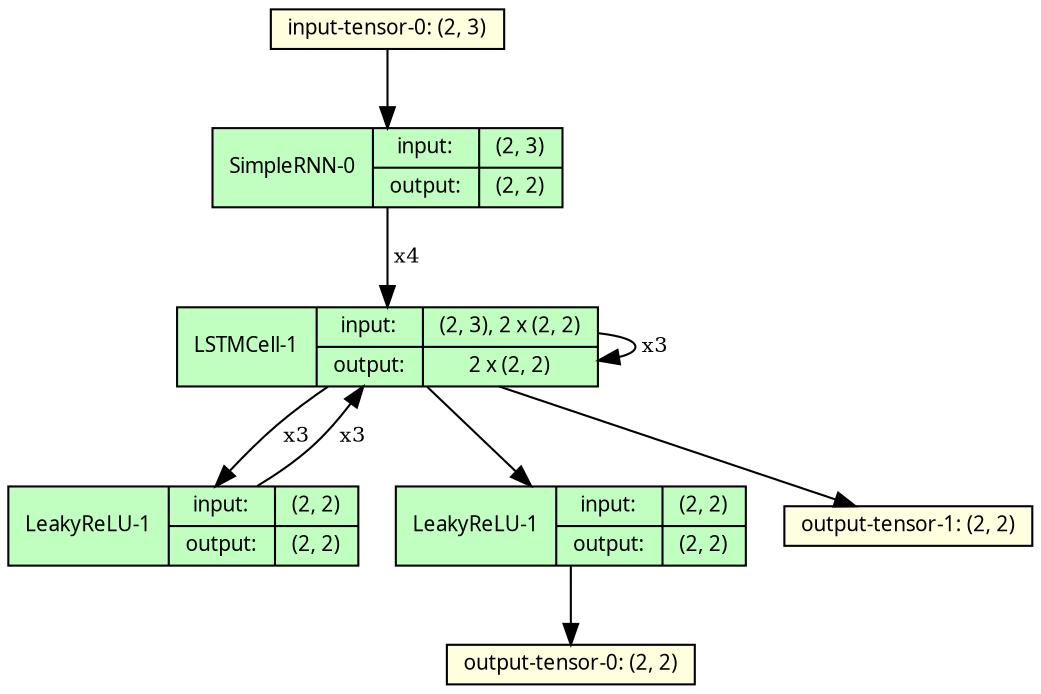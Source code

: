 strict digraph RecursiveNet {
	graph [ordering=in size="12.0,12.0"]
	node [align=left fontname="Linux libertine" fontsize=10 height=0.2 ranksep=0.1 shape=record style=filled]
	edge [fontsize=10]
	0 [label="input-tensor-0: (2, 3)" fillcolor=lightyellow]
	1 [label="SimpleRNN
-0|{input:|output:}|{(2, 3)|(2, 2)}" fillcolor=darkseagreen1]
	2 [label="LSTMCell
-1|{input:|output:}|{(2, 3), 2 x (2, 2)|2 x (2, 2)}" fillcolor=darkseagreen1]
	3 [label="LeakyReLU
-1|{input:|output:}|{(2, 2)|(2, 2)}" fillcolor=darkseagreen1]
	2 [label="LSTMCell
-1|{input:|output:}|{(2, 3), 2 x (2, 2)|2 x (2, 2)}" fillcolor=darkseagreen1]
	3 [label="LeakyReLU
-1|{input:|output:}|{(2, 2)|(2, 2)}" fillcolor=darkseagreen1]
	2 [label="LSTMCell
-1|{input:|output:}|{(2, 3), 2 x (2, 2)|2 x (2, 2)}" fillcolor=darkseagreen1]
	3 [label="LeakyReLU
-1|{input:|output:}|{(2, 2)|(2, 2)}" fillcolor=darkseagreen1]
	2 [label="LSTMCell
-1|{input:|output:}|{(2, 3), 2 x (2, 2)|2 x (2, 2)}" fillcolor=darkseagreen1]
	4 [label="LeakyReLU
-1|{input:|output:}|{(2, 2)|(2, 2)}" fillcolor=darkseagreen1]
	5 [label="output-tensor-0: (2, 2)" fillcolor=lightyellow]
	6 [label="output-tensor-1: (2, 2)" fillcolor=lightyellow]
	0 -> 1
	1 -> 2
	2 -> 3
	3 -> 2
	2 -> 3 [label=" x2"]
	3 -> 2 [label=" x2"]
	2 -> 3 [label=" x3"]
	3 -> 2 [label=" x3"]
	2 -> 4
	4 -> 5
	2 -> 6
	2 -> 2
	2 -> 2 [label=" x2"]
	2 -> 2 [label=" x3"]
	1 -> 2 [label=" x2"]
	1 -> 2 [label=" x3"]
	1 -> 2 [label=" x4"]
}
strict digraph RecursiveNet {
	graph [ordering=in size="12.0,12.0"]
	node [align=left fontname="Linux libertine" fontsize=10 height=0.2 ranksep=0.1 shape=record style=filled]
	edge [fontsize=10]
	0 [label="input-tensor-0: (2, 3)" fillcolor=lightyellow]
	1 [label="SimpleRNN
-0|{input:|output:}|{(2, 3)|(2, 2)}" fillcolor=darkseagreen1]
	2 [label="LSTMCell
-1|{input:|output:}|{(2, 3), 2 x (2, 2)|2 x (2, 2)}" fillcolor=darkseagreen1]
	3 [label="LeakyReLU
-1|{input:|output:}|{(2, 2)|(2, 2)}" fillcolor=darkseagreen1]
	4 [label="LSTMCell
-1|{input:|output:}|{(2, 3), 2 x (2, 2)|2 x (2, 2)}" fillcolor=darkseagreen1]
	5 [label="LeakyReLU
-1|{input:|output:}|{(2, 2)|(2, 2)}" fillcolor=darkseagreen1]
	6 [label="LSTMCell
-1|{input:|output:}|{(2, 3), 2 x (2, 2)|2 x (2, 2)}" fillcolor=darkseagreen1]
	7 [label="LeakyReLU
-1|{input:|output:}|{(2, 2)|(2, 2)}" fillcolor=darkseagreen1]
	8 [label="LSTMCell
-1|{input:|output:}|{(2, 3), 2 x (2, 2)|2 x (2, 2)}" fillcolor=darkseagreen1]
	9 [label="LeakyReLU
-1|{input:|output:}|{(2, 2)|(2, 2)}" fillcolor=darkseagreen1]
	10 [label="output-tensor-0: (2, 2)" fillcolor=lightyellow]
	8 [label="LSTMCell
-1|{input:|output:}|{(2, 3), 2 x (2, 2)|2 x (2, 2)}" fillcolor=darkseagreen1]
	11 [label="output-tensor-1: (2, 2)" fillcolor=lightyellow]
	6 [label="LSTMCell
-1|{input:|output:}|{(2, 3), 2 x (2, 2)|2 x (2, 2)}" fillcolor=darkseagreen1]
	4 [label="LSTMCell
-1|{input:|output:}|{(2, 3), 2 x (2, 2)|2 x (2, 2)}" fillcolor=darkseagreen1]
	2 [label="LSTMCell
-1|{input:|output:}|{(2, 3), 2 x (2, 2)|2 x (2, 2)}" fillcolor=darkseagreen1]
	1 [label="SimpleRNN
-0|{input:|output:}|{(2, 3)|(2, 2)}" fillcolor=darkseagreen1]
	1 [label="SimpleRNN
-0|{input:|output:}|{(2, 3)|(2, 2)}" fillcolor=darkseagreen1]
	1 [label="SimpleRNN
-0|{input:|output:}|{(2, 3)|(2, 2)}" fillcolor=darkseagreen1]
	0 -> 1
	1 -> 2
	2 -> 3
	3 -> 4
	4 -> 5
	5 -> 6
	6 -> 7
	7 -> 8
	8 -> 9
	9 -> 10
	8 -> 11
	6 -> 8
	4 -> 6
	2 -> 4
	1 -> 4
	1 -> 6
	1 -> 8
}
